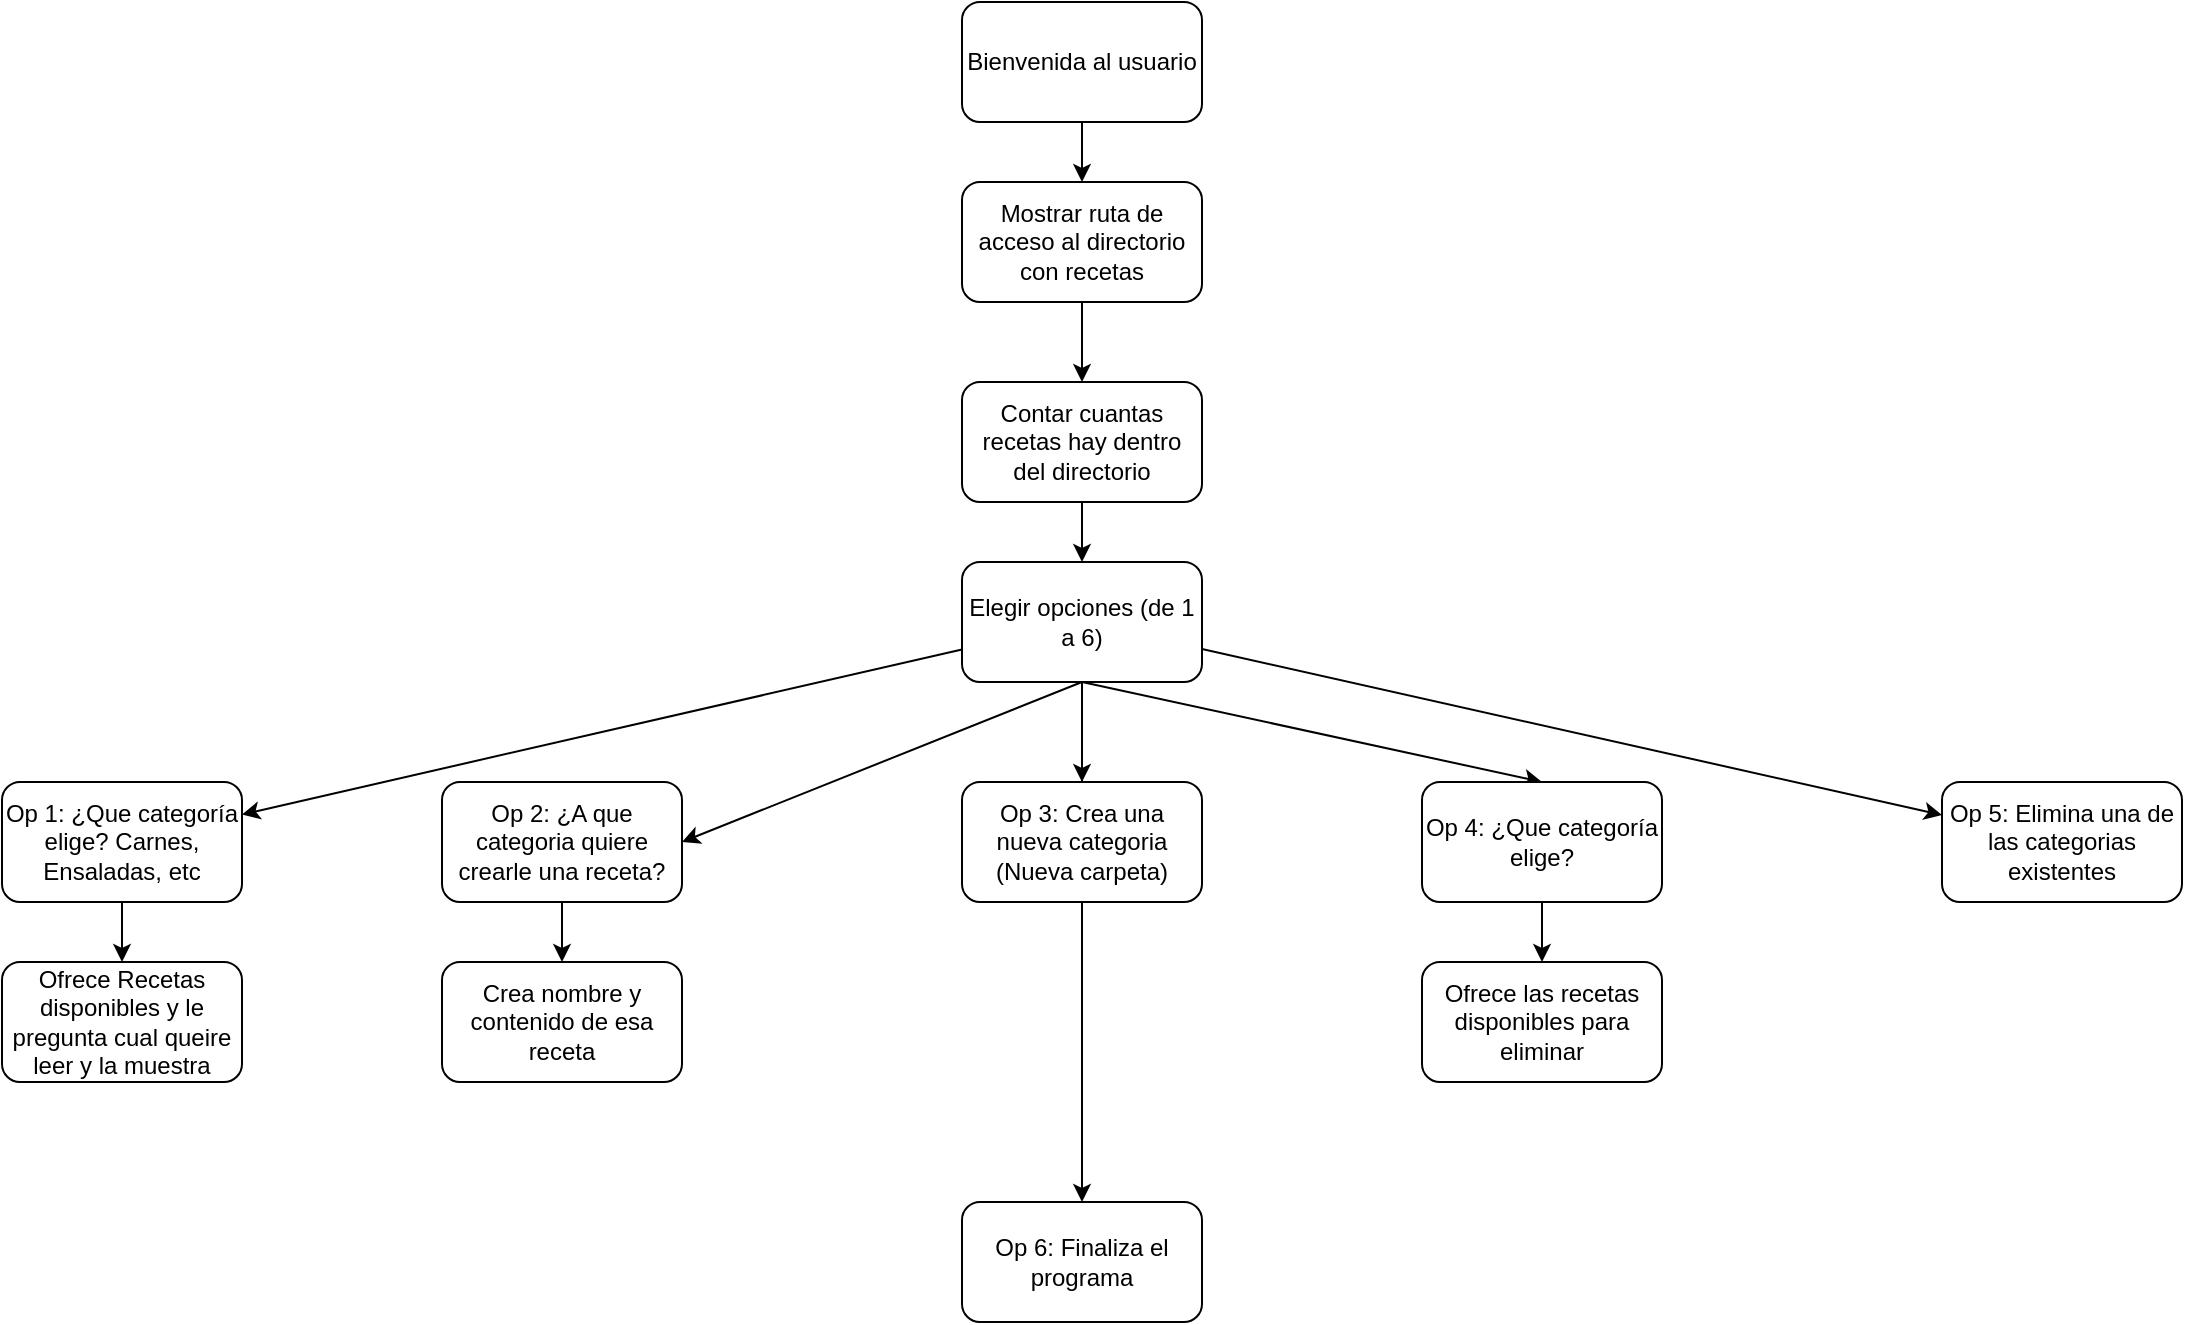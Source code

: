 <mxfile>
    <diagram id="2YyP3FJscFOZdUtt6BUY" name="Page-1">
        <mxGraphModel dx="1386" dy="792" grid="1" gridSize="10" guides="1" tooltips="1" connect="1" arrows="1" fold="1" page="1" pageScale="1" pageWidth="1200" pageHeight="1920" math="0" shadow="0">
            <root>
                <mxCell id="0"/>
                <mxCell id="1" parent="0"/>
                <mxCell id="4" value="" style="edgeStyle=none;html=1;" edge="1" parent="1" source="2" target="3">
                    <mxGeometry relative="1" as="geometry"/>
                </mxCell>
                <mxCell id="2" value="Bienvenida al usuario" style="rounded=1;whiteSpace=wrap;html=1;" vertex="1" parent="1">
                    <mxGeometry x="540" y="58" width="120" height="60" as="geometry"/>
                </mxCell>
                <mxCell id="6" value="" style="edgeStyle=none;html=1;" edge="1" parent="1" source="3" target="5">
                    <mxGeometry relative="1" as="geometry"/>
                </mxCell>
                <mxCell id="3" value="Mostrar ruta de acceso al directorio con recetas" style="rounded=1;whiteSpace=wrap;html=1;" vertex="1" parent="1">
                    <mxGeometry x="540" y="148" width="120" height="60" as="geometry"/>
                </mxCell>
                <mxCell id="8" value="" style="edgeStyle=none;html=1;" edge="1" parent="1" source="5" target="7">
                    <mxGeometry relative="1" as="geometry"/>
                </mxCell>
                <mxCell id="5" value="Contar cuantas recetas hay dentro del directorio" style="whiteSpace=wrap;html=1;rounded=1;" vertex="1" parent="1">
                    <mxGeometry x="540" y="248" width="120" height="60" as="geometry"/>
                </mxCell>
                <mxCell id="179" value="" style="edgeStyle=none;html=1;" edge="1" parent="1" source="7" target="178">
                    <mxGeometry relative="1" as="geometry"/>
                </mxCell>
                <mxCell id="183" style="edgeStyle=none;html=1;exitX=0.5;exitY=1;exitDx=0;exitDy=0;entryX=1;entryY=0.5;entryDx=0;entryDy=0;" edge="1" parent="1" source="7" target="182">
                    <mxGeometry relative="1" as="geometry"/>
                </mxCell>
                <mxCell id="188" value="" style="edgeStyle=none;html=1;" edge="1" parent="1" source="7" target="187">
                    <mxGeometry relative="1" as="geometry"/>
                </mxCell>
                <mxCell id="190" style="edgeStyle=none;html=1;entryX=0.5;entryY=0;entryDx=0;entryDy=0;exitX=0.5;exitY=1;exitDx=0;exitDy=0;" edge="1" parent="1" source="7" target="189">
                    <mxGeometry relative="1" as="geometry"/>
                </mxCell>
                <mxCell id="194" style="edgeStyle=none;html=1;" edge="1" parent="1" source="7" target="193">
                    <mxGeometry relative="1" as="geometry"/>
                </mxCell>
                <mxCell id="196" style="edgeStyle=none;html=1;entryX=0.5;entryY=0;entryDx=0;entryDy=0;" edge="1" parent="1" source="7" target="195">
                    <mxGeometry relative="1" as="geometry"/>
                </mxCell>
                <mxCell id="7" value="Elegir opciones (de 1 a 6)" style="whiteSpace=wrap;html=1;rounded=1;" vertex="1" parent="1">
                    <mxGeometry x="540" y="338" width="120" height="60" as="geometry"/>
                </mxCell>
                <mxCell id="181" value="" style="edgeStyle=none;html=1;" edge="1" parent="1" source="178" target="180">
                    <mxGeometry relative="1" as="geometry"/>
                </mxCell>
                <mxCell id="178" value="Op 1: ¿Que categoría elige? Carnes, Ensaladas, etc" style="whiteSpace=wrap;html=1;rounded=1;" vertex="1" parent="1">
                    <mxGeometry x="60" y="448" width="120" height="60" as="geometry"/>
                </mxCell>
                <mxCell id="180" value="Ofrece Recetas disponibles y le pregunta cual queire leer y la muestra" style="whiteSpace=wrap;html=1;rounded=1;" vertex="1" parent="1">
                    <mxGeometry x="60" y="538" width="120" height="60" as="geometry"/>
                </mxCell>
                <mxCell id="186" value="" style="edgeStyle=none;html=1;" edge="1" parent="1" source="182" target="184">
                    <mxGeometry relative="1" as="geometry"/>
                </mxCell>
                <mxCell id="182" value="Op 2: ¿A que categoria quiere crearle una receta?" style="whiteSpace=wrap;html=1;rounded=1;" vertex="1" parent="1">
                    <mxGeometry x="280" y="448" width="120" height="60" as="geometry"/>
                </mxCell>
                <mxCell id="184" value="Crea nombre y contenido de esa receta" style="whiteSpace=wrap;html=1;rounded=1;" vertex="1" parent="1">
                    <mxGeometry x="280" y="538" width="120" height="60" as="geometry"/>
                </mxCell>
                <mxCell id="187" value="Op 3: Crea una nueva categoria (Nueva carpeta)" style="whiteSpace=wrap;html=1;rounded=1;" vertex="1" parent="1">
                    <mxGeometry x="540" y="448" width="120" height="60" as="geometry"/>
                </mxCell>
                <mxCell id="192" value="" style="edgeStyle=none;html=1;" edge="1" parent="1" source="189" target="191">
                    <mxGeometry relative="1" as="geometry"/>
                </mxCell>
                <mxCell id="189" value="Op 4: ¿Que categoría elige?" style="whiteSpace=wrap;html=1;rounded=1;" vertex="1" parent="1">
                    <mxGeometry x="770" y="448" width="120" height="60" as="geometry"/>
                </mxCell>
                <mxCell id="191" value="Ofrece las recetas disponibles para eliminar" style="whiteSpace=wrap;html=1;rounded=1;" vertex="1" parent="1">
                    <mxGeometry x="770" y="538" width="120" height="60" as="geometry"/>
                </mxCell>
                <mxCell id="193" value="Op 5: Elimina una de las categorias existentes" style="whiteSpace=wrap;html=1;rounded=1;" vertex="1" parent="1">
                    <mxGeometry x="1030" y="448" width="120" height="60" as="geometry"/>
                </mxCell>
                <mxCell id="195" value="Op 6: Finaliza el programa" style="whiteSpace=wrap;html=1;rounded=1;" vertex="1" parent="1">
                    <mxGeometry x="540" y="658" width="120" height="60" as="geometry"/>
                </mxCell>
            </root>
        </mxGraphModel>
    </diagram>
</mxfile>